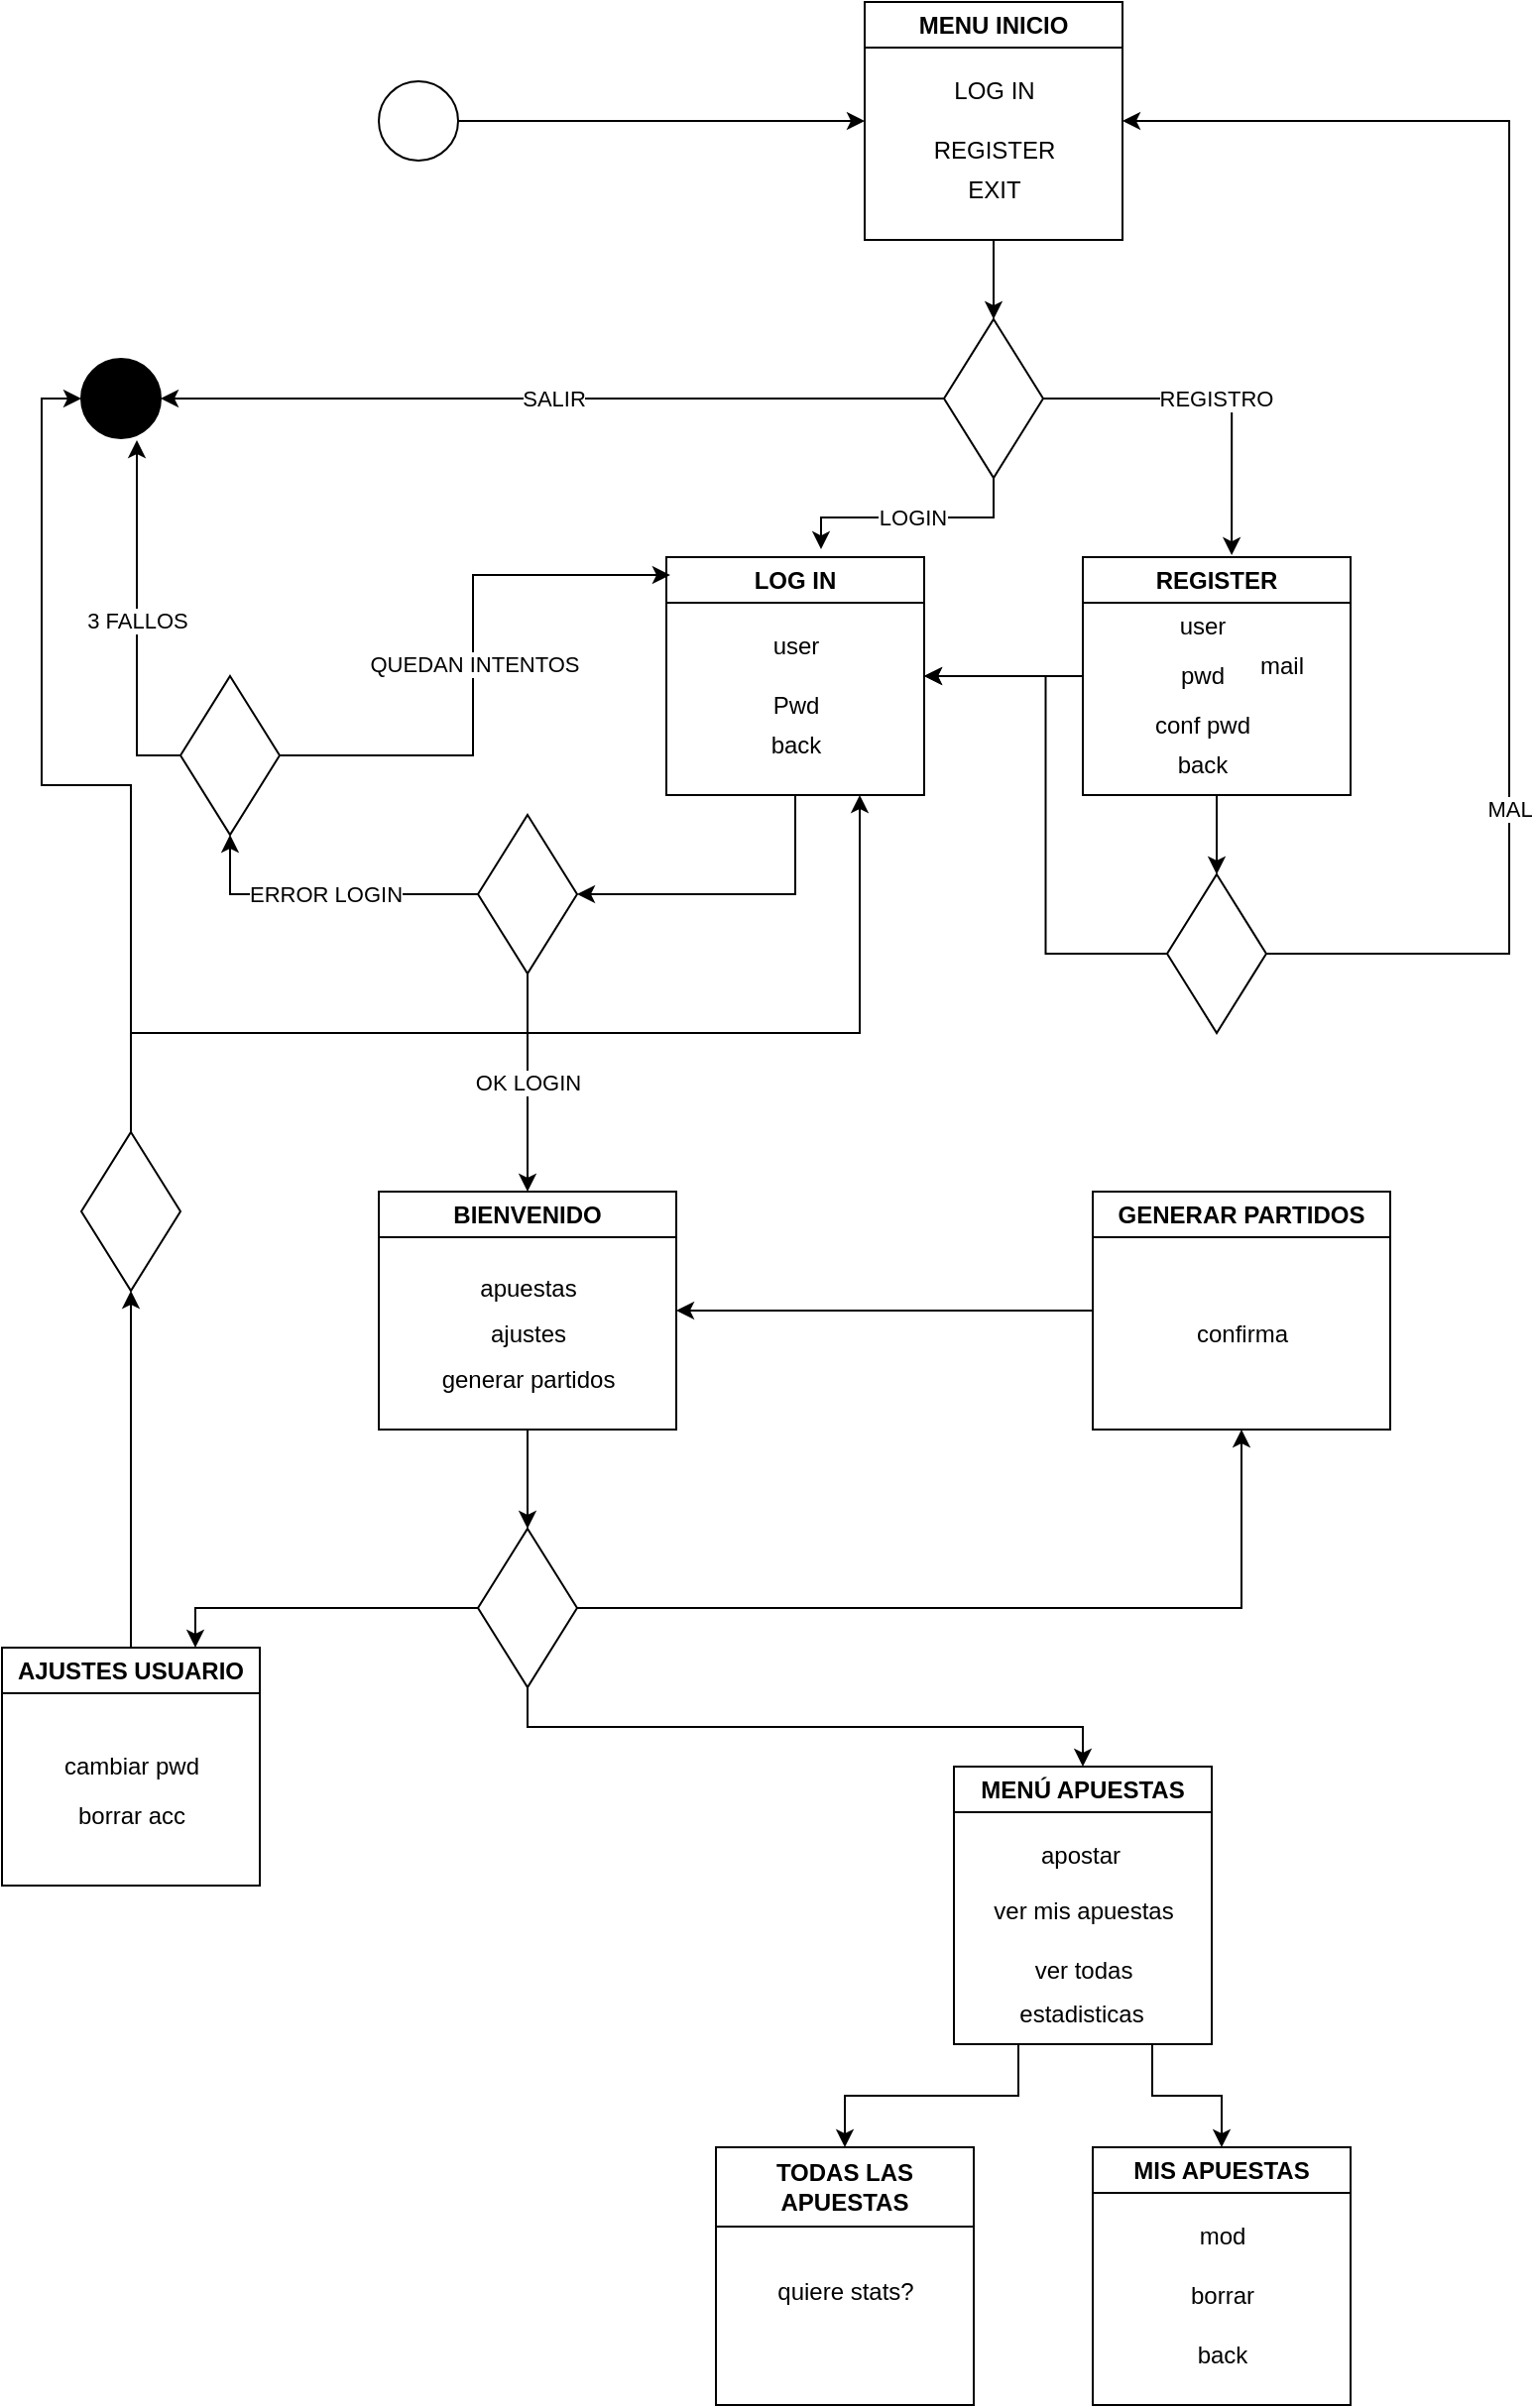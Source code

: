 <mxfile version="22.1.2" type="device">
  <diagram name="Página-1" id="m81dT2yTcaGu4vbqxCRC">
    <mxGraphModel dx="1658" dy="820" grid="1" gridSize="10" guides="1" tooltips="1" connect="1" arrows="1" fold="1" page="1" pageScale="1" pageWidth="1200" pageHeight="1920" math="0" shadow="0">
      <root>
        <mxCell id="0" />
        <mxCell id="1" parent="0" />
        <mxCell id="qx7S_uuA0KAShsFMBY99-2" value="MENU INICIO" style="swimlane;whiteSpace=wrap;html=1;" parent="1" vertex="1">
          <mxGeometry x="535" y="20" width="130" height="120" as="geometry" />
        </mxCell>
        <mxCell id="QKCgk2OWcmTlMpkEiUmG-1" value="LOG IN" style="text;html=1;align=center;verticalAlign=middle;resizable=0;points=[];autosize=1;strokeColor=none;fillColor=none;" parent="qx7S_uuA0KAShsFMBY99-2" vertex="1">
          <mxGeometry x="35" y="30" width="60" height="30" as="geometry" />
        </mxCell>
        <mxCell id="QKCgk2OWcmTlMpkEiUmG-2" value="REGISTER" style="text;html=1;align=center;verticalAlign=middle;resizable=0;points=[];autosize=1;strokeColor=none;fillColor=none;" parent="qx7S_uuA0KAShsFMBY99-2" vertex="1">
          <mxGeometry x="25" y="60" width="80" height="30" as="geometry" />
        </mxCell>
        <mxCell id="QKCgk2OWcmTlMpkEiUmG-3" value="EXIT" style="text;html=1;align=center;verticalAlign=middle;resizable=0;points=[];autosize=1;strokeColor=none;fillColor=none;" parent="qx7S_uuA0KAShsFMBY99-2" vertex="1">
          <mxGeometry x="40" y="80" width="50" height="30" as="geometry" />
        </mxCell>
        <mxCell id="khyTriHz4fh-zBhSvwry-22" style="edgeStyle=orthogonalEdgeStyle;rounded=0;orthogonalLoop=1;jettySize=auto;html=1;exitX=0.5;exitY=1;exitDx=0;exitDy=0;entryX=0.5;entryY=0;entryDx=0;entryDy=0;" parent="1" source="qx7S_uuA0KAShsFMBY99-5" target="qx7S_uuA0KAShsFMBY99-10" edge="1">
          <mxGeometry relative="1" as="geometry">
            <Array as="points">
              <mxPoint x="680" y="1050" />
              <mxPoint x="680" y="1076" />
              <mxPoint x="715" y="1076" />
            </Array>
          </mxGeometry>
        </mxCell>
        <mxCell id="khyTriHz4fh-zBhSvwry-23" style="edgeStyle=orthogonalEdgeStyle;rounded=0;orthogonalLoop=1;jettySize=auto;html=1;exitX=0.25;exitY=1;exitDx=0;exitDy=0;entryX=0.5;entryY=0;entryDx=0;entryDy=0;" parent="1" source="qx7S_uuA0KAShsFMBY99-5" target="qx7S_uuA0KAShsFMBY99-11" edge="1">
          <mxGeometry relative="1" as="geometry" />
        </mxCell>
        <mxCell id="qx7S_uuA0KAShsFMBY99-5" value="MENÚ APUESTAS" style="swimlane;whiteSpace=wrap;html=1;" parent="1" vertex="1">
          <mxGeometry x="580" y="910" width="130" height="140" as="geometry" />
        </mxCell>
        <mxCell id="QKCgk2OWcmTlMpkEiUmG-17" value="apostar" style="text;html=1;strokeColor=none;fillColor=none;align=center;verticalAlign=middle;whiteSpace=wrap;rounded=0;" parent="qx7S_uuA0KAShsFMBY99-5" vertex="1">
          <mxGeometry x="34" y="30" width="60" height="30" as="geometry" />
        </mxCell>
        <mxCell id="QKCgk2OWcmTlMpkEiUmG-18" value="ver mis apuestas" style="text;html=1;align=center;verticalAlign=middle;resizable=0;points=[];autosize=1;strokeColor=none;fillColor=none;" parent="qx7S_uuA0KAShsFMBY99-5" vertex="1">
          <mxGeometry x="10" y="58" width="110" height="30" as="geometry" />
        </mxCell>
        <mxCell id="QKCgk2OWcmTlMpkEiUmG-21" value="ver todas" style="text;html=1;align=center;verticalAlign=middle;resizable=0;points=[];autosize=1;strokeColor=none;fillColor=none;" parent="qx7S_uuA0KAShsFMBY99-5" vertex="1">
          <mxGeometry x="30" y="88" width="70" height="30" as="geometry" />
        </mxCell>
        <mxCell id="yVxp_LbpEsUbE1TW4Vxo-19" value="estadisticas" style="text;html=1;align=center;verticalAlign=middle;resizable=0;points=[];autosize=1;strokeColor=none;fillColor=none;" vertex="1" parent="qx7S_uuA0KAShsFMBY99-5">
          <mxGeometry x="19" y="110" width="90" height="30" as="geometry" />
        </mxCell>
        <mxCell id="khyTriHz4fh-zBhSvwry-18" style="edgeStyle=orthogonalEdgeStyle;rounded=0;orthogonalLoop=1;jettySize=auto;html=1;exitX=0;exitY=0.5;exitDx=0;exitDy=0;entryX=1;entryY=0.5;entryDx=0;entryDy=0;" parent="1" source="qx7S_uuA0KAShsFMBY99-8" target="QKCgk2OWcmTlMpkEiUmG-4" edge="1">
          <mxGeometry relative="1" as="geometry" />
        </mxCell>
        <mxCell id="lJru-Zs202crp0TBvoLq-25" style="edgeStyle=orthogonalEdgeStyle;rounded=0;orthogonalLoop=1;jettySize=auto;html=1;entryX=0.5;entryY=0;entryDx=0;entryDy=0;" parent="1" source="qx7S_uuA0KAShsFMBY99-8" target="lJru-Zs202crp0TBvoLq-1" edge="1">
          <mxGeometry relative="1" as="geometry" />
        </mxCell>
        <mxCell id="qx7S_uuA0KAShsFMBY99-8" value="REGISTER" style="swimlane;whiteSpace=wrap;html=1;" parent="1" vertex="1">
          <mxGeometry x="645" y="300" width="135" height="120" as="geometry" />
        </mxCell>
        <mxCell id="QKCgk2OWcmTlMpkEiUmG-11" value="conf pwd" style="text;html=1;align=center;verticalAlign=middle;resizable=0;points=[];autosize=1;strokeColor=none;fillColor=none;" parent="qx7S_uuA0KAShsFMBY99-8" vertex="1">
          <mxGeometry x="25" y="70" width="70" height="30" as="geometry" />
        </mxCell>
        <mxCell id="QKCgk2OWcmTlMpkEiUmG-9" value="user" style="text;html=1;align=center;verticalAlign=middle;resizable=0;points=[];autosize=1;strokeColor=none;fillColor=none;" parent="qx7S_uuA0KAShsFMBY99-8" vertex="1">
          <mxGeometry x="35" y="20" width="50" height="30" as="geometry" />
        </mxCell>
        <mxCell id="QKCgk2OWcmTlMpkEiUmG-12" value="back" style="text;html=1;align=center;verticalAlign=middle;resizable=0;points=[];autosize=1;strokeColor=none;fillColor=none;" parent="qx7S_uuA0KAShsFMBY99-8" vertex="1">
          <mxGeometry x="35" y="90" width="50" height="30" as="geometry" />
        </mxCell>
        <mxCell id="QKCgk2OWcmTlMpkEiUmG-10" value="pwd" style="text;html=1;align=center;verticalAlign=middle;resizable=0;points=[];autosize=1;strokeColor=none;fillColor=none;" parent="qx7S_uuA0KAShsFMBY99-8" vertex="1">
          <mxGeometry x="35" y="45" width="50" height="30" as="geometry" />
        </mxCell>
        <mxCell id="khyTriHz4fh-zBhSvwry-10" value="mail" style="text;html=1;align=center;verticalAlign=middle;resizable=0;points=[];autosize=1;strokeColor=none;fillColor=none;" parent="qx7S_uuA0KAShsFMBY99-8" vertex="1">
          <mxGeometry x="75" y="40" width="50" height="30" as="geometry" />
        </mxCell>
        <mxCell id="qx7S_uuA0KAShsFMBY99-10" value="MIS APUESTAS" style="swimlane;whiteSpace=wrap;html=1;" parent="1" vertex="1">
          <mxGeometry x="650" y="1102" width="130" height="130" as="geometry" />
        </mxCell>
        <mxCell id="khyTriHz4fh-zBhSvwry-1" value="mod" style="text;html=1;align=center;verticalAlign=middle;resizable=0;points=[];autosize=1;strokeColor=none;fillColor=none;" parent="qx7S_uuA0KAShsFMBY99-10" vertex="1">
          <mxGeometry x="40" y="30" width="50" height="30" as="geometry" />
        </mxCell>
        <mxCell id="khyTriHz4fh-zBhSvwry-3" value="back" style="text;html=1;align=center;verticalAlign=middle;resizable=0;points=[];autosize=1;strokeColor=none;fillColor=none;" parent="qx7S_uuA0KAShsFMBY99-10" vertex="1">
          <mxGeometry x="40" y="90" width="50" height="30" as="geometry" />
        </mxCell>
        <mxCell id="khyTriHz4fh-zBhSvwry-2" value="borrar" style="text;html=1;align=center;verticalAlign=middle;resizable=0;points=[];autosize=1;strokeColor=none;fillColor=none;" parent="qx7S_uuA0KAShsFMBY99-10" vertex="1">
          <mxGeometry x="35" y="60" width="60" height="30" as="geometry" />
        </mxCell>
        <mxCell id="qx7S_uuA0KAShsFMBY99-11" value="TODAS LAS APUESTAS" style="swimlane;whiteSpace=wrap;html=1;startSize=40;" parent="1" vertex="1">
          <mxGeometry x="460" y="1102" width="130" height="130" as="geometry" />
        </mxCell>
        <mxCell id="khyTriHz4fh-zBhSvwry-4" value="quiere stats?" style="text;html=1;align=center;verticalAlign=middle;resizable=0;points=[];autosize=1;strokeColor=none;fillColor=none;" parent="qx7S_uuA0KAShsFMBY99-11" vertex="1">
          <mxGeometry x="20" y="58" width="90" height="30" as="geometry" />
        </mxCell>
        <mxCell id="lJru-Zs202crp0TBvoLq-4" style="edgeStyle=orthogonalEdgeStyle;rounded=0;orthogonalLoop=1;jettySize=auto;html=1;exitX=0.5;exitY=1;exitDx=0;exitDy=0;entryX=1;entryY=0.5;entryDx=0;entryDy=0;" parent="1" source="QKCgk2OWcmTlMpkEiUmG-4" target="lJru-Zs202crp0TBvoLq-3" edge="1">
          <mxGeometry relative="1" as="geometry" />
        </mxCell>
        <mxCell id="QKCgk2OWcmTlMpkEiUmG-4" value="LOG IN" style="swimlane;whiteSpace=wrap;html=1;startSize=23;" parent="1" vertex="1">
          <mxGeometry x="435" y="300" width="130" height="120" as="geometry" />
        </mxCell>
        <mxCell id="QKCgk2OWcmTlMpkEiUmG-5" value="Pwd" style="text;html=1;align=center;verticalAlign=middle;resizable=0;points=[];autosize=1;strokeColor=none;fillColor=none;" parent="QKCgk2OWcmTlMpkEiUmG-4" vertex="1">
          <mxGeometry x="40" y="60" width="50" height="30" as="geometry" />
        </mxCell>
        <mxCell id="QKCgk2OWcmTlMpkEiUmG-6" value="user" style="text;html=1;align=center;verticalAlign=middle;resizable=0;points=[];autosize=1;strokeColor=none;fillColor=none;" parent="QKCgk2OWcmTlMpkEiUmG-4" vertex="1">
          <mxGeometry x="40" y="30" width="50" height="30" as="geometry" />
        </mxCell>
        <mxCell id="QKCgk2OWcmTlMpkEiUmG-13" value="back" style="text;html=1;align=center;verticalAlign=middle;resizable=0;points=[];autosize=1;strokeColor=none;fillColor=none;" parent="QKCgk2OWcmTlMpkEiUmG-4" vertex="1">
          <mxGeometry x="40" y="80" width="50" height="30" as="geometry" />
        </mxCell>
        <mxCell id="yVxp_LbpEsUbE1TW4Vxo-2" style="edgeStyle=orthogonalEdgeStyle;rounded=0;orthogonalLoop=1;jettySize=auto;html=1;entryX=0.5;entryY=0;entryDx=0;entryDy=0;" edge="1" parent="1" source="QKCgk2OWcmTlMpkEiUmG-22" target="yVxp_LbpEsUbE1TW4Vxo-1">
          <mxGeometry relative="1" as="geometry" />
        </mxCell>
        <mxCell id="QKCgk2OWcmTlMpkEiUmG-22" value="&lt;b style=&quot;border-color: var(--border-color);&quot;&gt;BIENVENIDO&lt;/b&gt;" style="swimlane;whiteSpace=wrap;html=1;startSize=23;" parent="1" vertex="1">
          <mxGeometry x="290" y="620" width="150" height="120" as="geometry" />
        </mxCell>
        <mxCell id="QKCgk2OWcmTlMpkEiUmG-25" value="ajustes" style="text;html=1;align=center;verticalAlign=middle;resizable=0;points=[];autosize=1;strokeColor=none;fillColor=none;" parent="QKCgk2OWcmTlMpkEiUmG-22" vertex="1">
          <mxGeometry x="45" y="56.5" width="60" height="30" as="geometry" />
        </mxCell>
        <mxCell id="QKCgk2OWcmTlMpkEiUmG-24" value="apuestas" style="text;html=1;align=center;verticalAlign=middle;resizable=0;points=[];autosize=1;strokeColor=none;fillColor=none;" parent="QKCgk2OWcmTlMpkEiUmG-22" vertex="1">
          <mxGeometry x="40" y="33.5" width="70" height="30" as="geometry" />
        </mxCell>
        <mxCell id="yVxp_LbpEsUbE1TW4Vxo-24" value="generar partidos" style="text;html=1;align=center;verticalAlign=middle;resizable=0;points=[];autosize=1;strokeColor=none;fillColor=none;" vertex="1" parent="QKCgk2OWcmTlMpkEiUmG-22">
          <mxGeometry x="20" y="80" width="110" height="30" as="geometry" />
        </mxCell>
        <mxCell id="k2hFIcDMO7Kc7wBIGX6L-2" style="edgeStyle=orthogonalEdgeStyle;rounded=0;orthogonalLoop=1;jettySize=auto;html=1;entryX=0;entryY=0.5;entryDx=0;entryDy=0;" parent="1" source="k2hFIcDMO7Kc7wBIGX6L-1" target="qx7S_uuA0KAShsFMBY99-2" edge="1">
          <mxGeometry relative="1" as="geometry">
            <Array as="points">
              <mxPoint x="440" y="80" />
              <mxPoint x="440" y="80" />
            </Array>
          </mxGeometry>
        </mxCell>
        <mxCell id="k2hFIcDMO7Kc7wBIGX6L-1" value="" style="ellipse;whiteSpace=wrap;html=1;aspect=fixed;" parent="1" vertex="1">
          <mxGeometry x="290" y="60" width="40" height="40" as="geometry" />
        </mxCell>
        <mxCell id="lJru-Zs202crp0TBvoLq-16" style="edgeStyle=orthogonalEdgeStyle;rounded=0;orthogonalLoop=1;jettySize=auto;html=1;entryX=1;entryY=0.5;entryDx=0;entryDy=0;" parent="1" source="lJru-Zs202crp0TBvoLq-1" target="qx7S_uuA0KAShsFMBY99-2" edge="1">
          <mxGeometry relative="1" as="geometry">
            <Array as="points">
              <mxPoint x="860" y="500" />
              <mxPoint x="860" y="80" />
            </Array>
          </mxGeometry>
        </mxCell>
        <mxCell id="lJru-Zs202crp0TBvoLq-17" value="MAL" style="edgeLabel;html=1;align=center;verticalAlign=middle;resizable=0;points=[];" parent="lJru-Zs202crp0TBvoLq-16" vertex="1" connectable="0">
          <mxGeometry x="-0.47" y="-5" relative="1" as="geometry">
            <mxPoint x="-5" as="offset" />
          </mxGeometry>
        </mxCell>
        <mxCell id="lJru-Zs202crp0TBvoLq-39" style="edgeStyle=orthogonalEdgeStyle;rounded=0;orthogonalLoop=1;jettySize=auto;html=1;entryX=1;entryY=0.5;entryDx=0;entryDy=0;" parent="1" source="lJru-Zs202crp0TBvoLq-1" target="QKCgk2OWcmTlMpkEiUmG-4" edge="1">
          <mxGeometry relative="1" as="geometry" />
        </mxCell>
        <mxCell id="lJru-Zs202crp0TBvoLq-1" value="" style="rhombus;whiteSpace=wrap;html=1;" parent="1" vertex="1">
          <mxGeometry x="687.5" y="460" width="50" height="80" as="geometry" />
        </mxCell>
        <mxCell id="lJru-Zs202crp0TBvoLq-41" value="ERROR LOGIN" style="edgeStyle=orthogonalEdgeStyle;rounded=0;orthogonalLoop=1;jettySize=auto;html=1;entryX=0.5;entryY=1;entryDx=0;entryDy=0;" parent="1" source="lJru-Zs202crp0TBvoLq-3" target="OE-NiC9BnpbELT8n0Wrv-1" edge="1">
          <mxGeometry relative="1" as="geometry" />
        </mxCell>
        <mxCell id="lJru-Zs202crp0TBvoLq-3" value="" style="rhombus;whiteSpace=wrap;html=1;" parent="1" vertex="1">
          <mxGeometry x="340" y="430" width="50" height="80" as="geometry" />
        </mxCell>
        <mxCell id="lJru-Zs202crp0TBvoLq-37" value="SALIR" style="edgeStyle=orthogonalEdgeStyle;rounded=0;orthogonalLoop=1;jettySize=auto;html=1;entryX=1;entryY=0.5;entryDx=0;entryDy=0;" parent="1" source="lJru-Zs202crp0TBvoLq-32" target="lJru-Zs202crp0TBvoLq-36" edge="1">
          <mxGeometry relative="1" as="geometry" />
        </mxCell>
        <mxCell id="lJru-Zs202crp0TBvoLq-32" value="" style="rhombus;whiteSpace=wrap;html=1;" parent="1" vertex="1">
          <mxGeometry x="575" y="180" width="50" height="80" as="geometry" />
        </mxCell>
        <mxCell id="lJru-Zs202crp0TBvoLq-33" style="edgeStyle=orthogonalEdgeStyle;rounded=0;orthogonalLoop=1;jettySize=auto;html=1;entryX=0.5;entryY=0;entryDx=0;entryDy=0;exitX=0.5;exitY=1;exitDx=0;exitDy=0;" parent="1" source="qx7S_uuA0KAShsFMBY99-2" target="lJru-Zs202crp0TBvoLq-32" edge="1">
          <mxGeometry relative="1" as="geometry">
            <mxPoint x="600" y="150" as="sourcePoint" />
          </mxGeometry>
        </mxCell>
        <mxCell id="lJru-Zs202crp0TBvoLq-34" value="LOGIN" style="edgeStyle=orthogonalEdgeStyle;rounded=0;orthogonalLoop=1;jettySize=auto;html=1;entryX=0.6;entryY=-0.033;entryDx=0;entryDy=0;entryPerimeter=0;exitX=0.5;exitY=1;exitDx=0;exitDy=0;" parent="1" source="lJru-Zs202crp0TBvoLq-32" target="QKCgk2OWcmTlMpkEiUmG-4" edge="1">
          <mxGeometry relative="1" as="geometry" />
        </mxCell>
        <mxCell id="lJru-Zs202crp0TBvoLq-35" value="REGISTRO" style="edgeStyle=orthogonalEdgeStyle;rounded=0;orthogonalLoop=1;jettySize=auto;html=1;entryX=0.556;entryY=-0.008;entryDx=0;entryDy=0;entryPerimeter=0;" parent="1" source="lJru-Zs202crp0TBvoLq-32" target="qx7S_uuA0KAShsFMBY99-8" edge="1">
          <mxGeometry relative="1" as="geometry" />
        </mxCell>
        <mxCell id="lJru-Zs202crp0TBvoLq-36" value="" style="ellipse;whiteSpace=wrap;html=1;aspect=fixed;fillColor=#000000;" parent="1" vertex="1">
          <mxGeometry x="140" y="200" width="40" height="40" as="geometry" />
        </mxCell>
        <mxCell id="lJru-Zs202crp0TBvoLq-40" value="OK LOGIN" style="edgeStyle=orthogonalEdgeStyle;rounded=0;orthogonalLoop=1;jettySize=auto;html=1;entryX=0.5;entryY=0;entryDx=0;entryDy=0;" parent="1" source="lJru-Zs202crp0TBvoLq-3" target="QKCgk2OWcmTlMpkEiUmG-22" edge="1">
          <mxGeometry relative="1" as="geometry" />
        </mxCell>
        <mxCell id="OE-NiC9BnpbELT8n0Wrv-1" value="" style="rhombus;whiteSpace=wrap;html=1;" parent="1" vertex="1">
          <mxGeometry x="190" y="360" width="50" height="80" as="geometry" />
        </mxCell>
        <mxCell id="OE-NiC9BnpbELT8n0Wrv-2" value="3 FALLOS" style="edgeStyle=orthogonalEdgeStyle;rounded=0;orthogonalLoop=1;jettySize=auto;html=1;entryX=0.7;entryY=1.025;entryDx=0;entryDy=0;entryPerimeter=0;" parent="1" source="OE-NiC9BnpbELT8n0Wrv-1" target="lJru-Zs202crp0TBvoLq-36" edge="1">
          <mxGeometry relative="1" as="geometry" />
        </mxCell>
        <mxCell id="OE-NiC9BnpbELT8n0Wrv-3" value="QUEDAN INTENTOS" style="edgeStyle=orthogonalEdgeStyle;rounded=0;orthogonalLoop=1;jettySize=auto;html=1;entryX=0.015;entryY=0.075;entryDx=0;entryDy=0;entryPerimeter=0;" parent="1" source="OE-NiC9BnpbELT8n0Wrv-1" target="QKCgk2OWcmTlMpkEiUmG-4" edge="1">
          <mxGeometry relative="1" as="geometry" />
        </mxCell>
        <mxCell id="yVxp_LbpEsUbE1TW4Vxo-14" style="edgeStyle=orthogonalEdgeStyle;rounded=0;orthogonalLoop=1;jettySize=auto;html=1;entryX=0.75;entryY=0;entryDx=0;entryDy=0;" edge="1" parent="1" source="yVxp_LbpEsUbE1TW4Vxo-1" target="yVxp_LbpEsUbE1TW4Vxo-10">
          <mxGeometry relative="1" as="geometry" />
        </mxCell>
        <mxCell id="yVxp_LbpEsUbE1TW4Vxo-18" style="edgeStyle=orthogonalEdgeStyle;rounded=0;orthogonalLoop=1;jettySize=auto;html=1;entryX=0.5;entryY=0;entryDx=0;entryDy=0;exitX=0.5;exitY=1;exitDx=0;exitDy=0;" edge="1" parent="1" source="yVxp_LbpEsUbE1TW4Vxo-1" target="qx7S_uuA0KAShsFMBY99-5">
          <mxGeometry relative="1" as="geometry" />
        </mxCell>
        <mxCell id="yVxp_LbpEsUbE1TW4Vxo-28" style="edgeStyle=orthogonalEdgeStyle;rounded=0;orthogonalLoop=1;jettySize=auto;html=1;entryX=0.5;entryY=1;entryDx=0;entryDy=0;" edge="1" parent="1" source="yVxp_LbpEsUbE1TW4Vxo-1" target="yVxp_LbpEsUbE1TW4Vxo-20">
          <mxGeometry relative="1" as="geometry">
            <mxPoint x="720" y="750" as="targetPoint" />
          </mxGeometry>
        </mxCell>
        <mxCell id="yVxp_LbpEsUbE1TW4Vxo-1" value="" style="rhombus;whiteSpace=wrap;html=1;" vertex="1" parent="1">
          <mxGeometry x="340" y="790" width="50" height="80" as="geometry" />
        </mxCell>
        <mxCell id="yVxp_LbpEsUbE1TW4Vxo-15" style="edgeStyle=orthogonalEdgeStyle;rounded=0;orthogonalLoop=1;jettySize=auto;html=1;entryX=0.5;entryY=1;entryDx=0;entryDy=0;" edge="1" parent="1" source="yVxp_LbpEsUbE1TW4Vxo-10" target="yVxp_LbpEsUbE1TW4Vxo-13">
          <mxGeometry relative="1" as="geometry" />
        </mxCell>
        <mxCell id="yVxp_LbpEsUbE1TW4Vxo-10" value="AJUSTES USUARIO" style="swimlane;whiteSpace=wrap;html=1;" vertex="1" parent="1">
          <mxGeometry x="100" y="850" width="130" height="120" as="geometry" />
        </mxCell>
        <mxCell id="yVxp_LbpEsUbE1TW4Vxo-11" value="borrar acc" style="text;html=1;align=center;verticalAlign=middle;resizable=0;points=[];autosize=1;strokeColor=none;fillColor=none;" vertex="1" parent="yVxp_LbpEsUbE1TW4Vxo-10">
          <mxGeometry x="25" y="70" width="80" height="30" as="geometry" />
        </mxCell>
        <mxCell id="yVxp_LbpEsUbE1TW4Vxo-12" value="cambiar pwd" style="text;html=1;align=center;verticalAlign=middle;resizable=0;points=[];autosize=1;strokeColor=none;fillColor=none;" vertex="1" parent="yVxp_LbpEsUbE1TW4Vxo-10">
          <mxGeometry x="20" y="45" width="90" height="30" as="geometry" />
        </mxCell>
        <mxCell id="yVxp_LbpEsUbE1TW4Vxo-16" style="edgeStyle=orthogonalEdgeStyle;rounded=0;orthogonalLoop=1;jettySize=auto;html=1;entryX=0;entryY=0.5;entryDx=0;entryDy=0;" edge="1" parent="1" source="yVxp_LbpEsUbE1TW4Vxo-13" target="lJru-Zs202crp0TBvoLq-36">
          <mxGeometry relative="1" as="geometry" />
        </mxCell>
        <mxCell id="yVxp_LbpEsUbE1TW4Vxo-17" style="edgeStyle=orthogonalEdgeStyle;rounded=0;orthogonalLoop=1;jettySize=auto;html=1;entryX=0.75;entryY=1;entryDx=0;entryDy=0;" edge="1" parent="1" source="yVxp_LbpEsUbE1TW4Vxo-13" target="QKCgk2OWcmTlMpkEiUmG-4">
          <mxGeometry relative="1" as="geometry">
            <Array as="points">
              <mxPoint x="165" y="540" />
              <mxPoint x="533" y="540" />
            </Array>
          </mxGeometry>
        </mxCell>
        <mxCell id="yVxp_LbpEsUbE1TW4Vxo-13" value="" style="rhombus;whiteSpace=wrap;html=1;" vertex="1" parent="1">
          <mxGeometry x="140" y="590" width="50" height="80" as="geometry" />
        </mxCell>
        <mxCell id="yVxp_LbpEsUbE1TW4Vxo-30" style="edgeStyle=orthogonalEdgeStyle;rounded=0;orthogonalLoop=1;jettySize=auto;html=1;entryX=1;entryY=0.5;entryDx=0;entryDy=0;" edge="1" parent="1" source="yVxp_LbpEsUbE1TW4Vxo-20" target="QKCgk2OWcmTlMpkEiUmG-22">
          <mxGeometry relative="1" as="geometry" />
        </mxCell>
        <mxCell id="yVxp_LbpEsUbE1TW4Vxo-20" value="&lt;b style=&quot;border-color: var(--border-color);&quot;&gt;GENERAR PARTIDOS&lt;/b&gt;" style="swimlane;whiteSpace=wrap;html=1;startSize=23;" vertex="1" parent="1">
          <mxGeometry x="650" y="620" width="150" height="120" as="geometry" />
        </mxCell>
        <mxCell id="yVxp_LbpEsUbE1TW4Vxo-22" value="confirma" style="text;html=1;align=center;verticalAlign=middle;resizable=0;points=[];autosize=1;strokeColor=none;fillColor=none;" vertex="1" parent="yVxp_LbpEsUbE1TW4Vxo-20">
          <mxGeometry x="40" y="56.5" width="70" height="30" as="geometry" />
        </mxCell>
      </root>
    </mxGraphModel>
  </diagram>
</mxfile>
